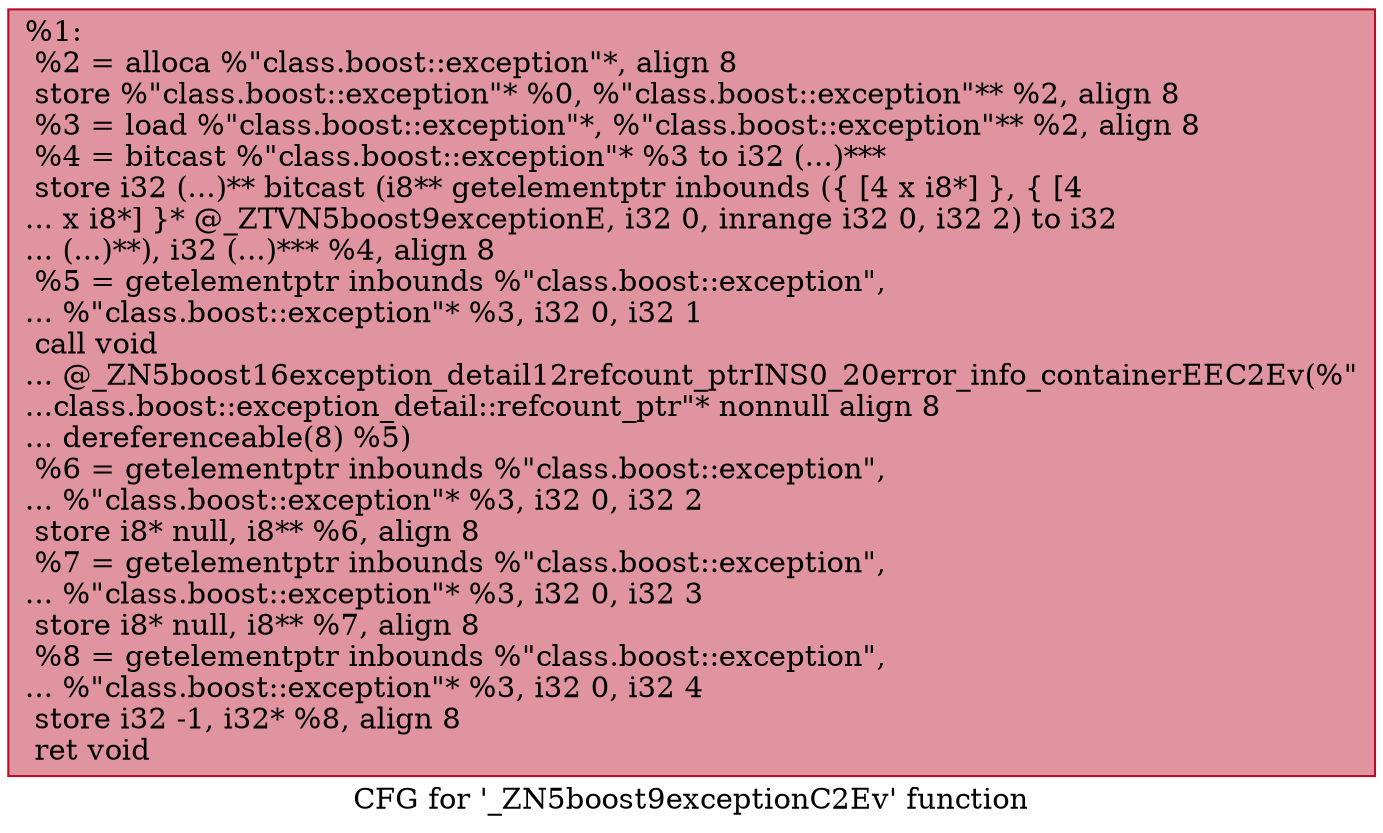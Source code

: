 digraph "CFG for '_ZN5boost9exceptionC2Ev' function" {
	label="CFG for '_ZN5boost9exceptionC2Ev' function";

	Node0x55aa9bba6370 [shape=record,color="#b70d28ff", style=filled, fillcolor="#b70d2870",label="{%1:\l  %2 = alloca %\"class.boost::exception\"*, align 8\l  store %\"class.boost::exception\"* %0, %\"class.boost::exception\"** %2, align 8\l  %3 = load %\"class.boost::exception\"*, %\"class.boost::exception\"** %2, align 8\l  %4 = bitcast %\"class.boost::exception\"* %3 to i32 (...)***\l  store i32 (...)** bitcast (i8** getelementptr inbounds (\{ [4 x i8*] \}, \{ [4\l... x i8*] \}* @_ZTVN5boost9exceptionE, i32 0, inrange i32 0, i32 2) to i32\l... (...)**), i32 (...)*** %4, align 8\l  %5 = getelementptr inbounds %\"class.boost::exception\",\l... %\"class.boost::exception\"* %3, i32 0, i32 1\l  call void\l... @_ZN5boost16exception_detail12refcount_ptrINS0_20error_info_containerEEC2Ev(%\"\l...class.boost::exception_detail::refcount_ptr\"* nonnull align 8\l... dereferenceable(8) %5)\l  %6 = getelementptr inbounds %\"class.boost::exception\",\l... %\"class.boost::exception\"* %3, i32 0, i32 2\l  store i8* null, i8** %6, align 8\l  %7 = getelementptr inbounds %\"class.boost::exception\",\l... %\"class.boost::exception\"* %3, i32 0, i32 3\l  store i8* null, i8** %7, align 8\l  %8 = getelementptr inbounds %\"class.boost::exception\",\l... %\"class.boost::exception\"* %3, i32 0, i32 4\l  store i32 -1, i32* %8, align 8\l  ret void\l}"];
}
